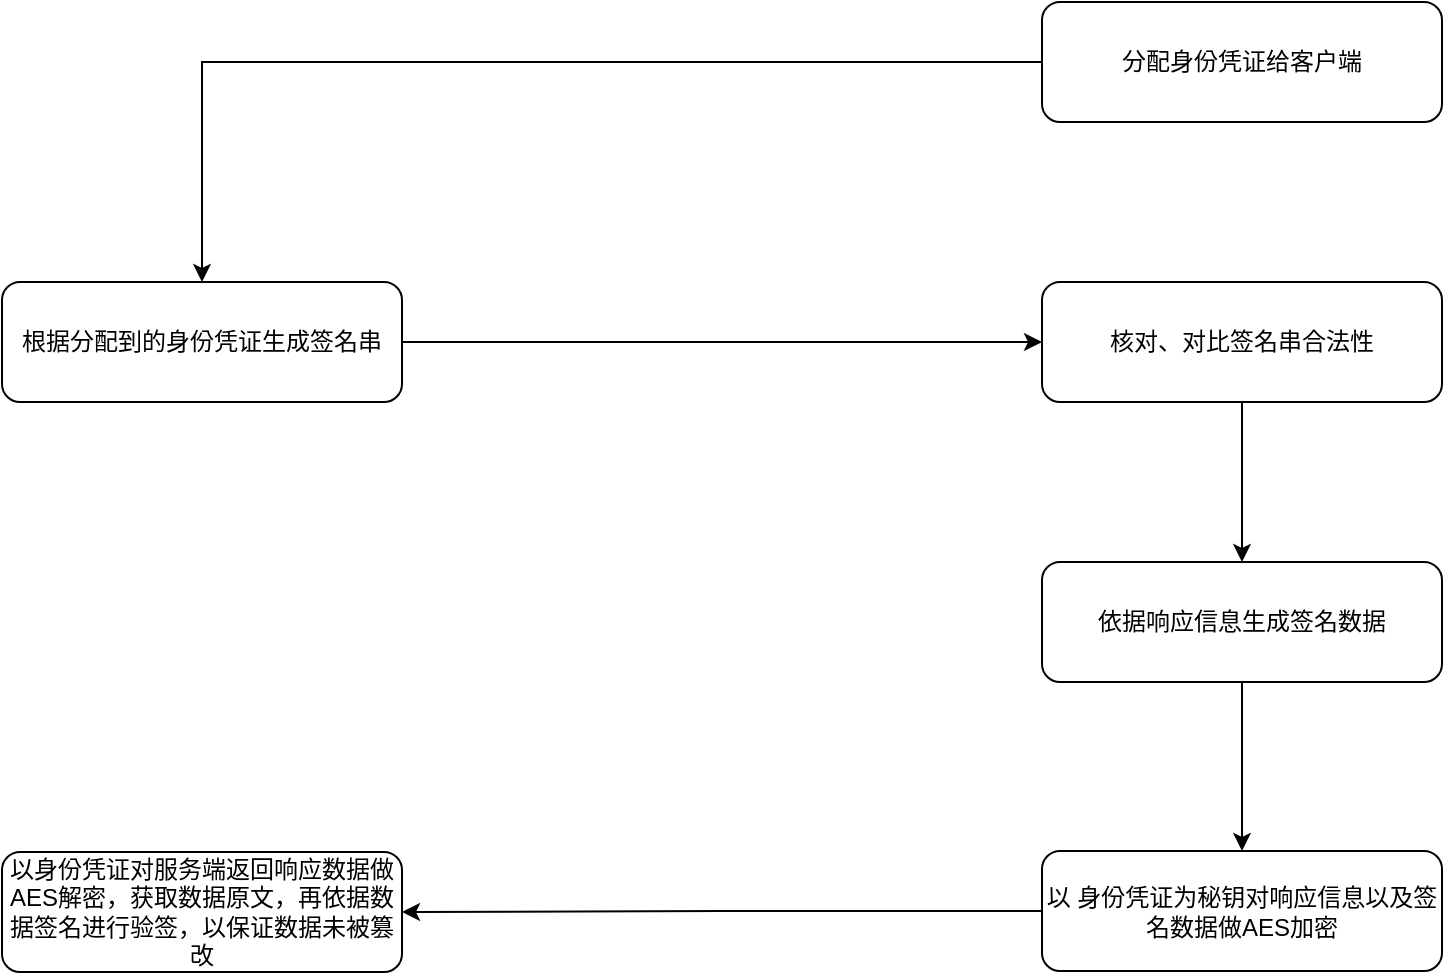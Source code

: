 <mxfile version="13.7.5" type="github">
  <diagram id="hJgu_AVoyQW6g-Lz7i0s" name="第 1 页">
    <mxGraphModel dx="1050" dy="583" grid="1" gridSize="10" guides="1" tooltips="1" connect="1" arrows="1" fold="1" page="1" pageScale="1" pageWidth="827" pageHeight="1169" math="0" shadow="0">
      <root>
        <mxCell id="0" />
        <mxCell id="1" parent="0" />
        <mxCell id="u2UCrwgbtaHFO6TJSOE8-3" style="edgeStyle=orthogonalEdgeStyle;rounded=0;orthogonalLoop=1;jettySize=auto;html=1;entryX=0.5;entryY=0;entryDx=0;entryDy=0;" edge="1" parent="1" source="u2UCrwgbtaHFO6TJSOE8-1" target="u2UCrwgbtaHFO6TJSOE8-2">
          <mxGeometry relative="1" as="geometry" />
        </mxCell>
        <mxCell id="u2UCrwgbtaHFO6TJSOE8-1" value="分配身份凭证给客户端" style="rounded=1;whiteSpace=wrap;html=1;align=center;" vertex="1" parent="1">
          <mxGeometry x="560" y="160" width="200" height="60" as="geometry" />
        </mxCell>
        <mxCell id="u2UCrwgbtaHFO6TJSOE8-5" style="edgeStyle=orthogonalEdgeStyle;rounded=0;orthogonalLoop=1;jettySize=auto;html=1;" edge="1" parent="1" source="u2UCrwgbtaHFO6TJSOE8-2" target="u2UCrwgbtaHFO6TJSOE8-4">
          <mxGeometry relative="1" as="geometry" />
        </mxCell>
        <mxCell id="u2UCrwgbtaHFO6TJSOE8-2" value="根据分配到的身份凭证生成签名串" style="rounded=1;whiteSpace=wrap;html=1;align=center;" vertex="1" parent="1">
          <mxGeometry x="40" y="300" width="200" height="60" as="geometry" />
        </mxCell>
        <mxCell id="u2UCrwgbtaHFO6TJSOE8-8" value="" style="edgeStyle=orthogonalEdgeStyle;rounded=0;orthogonalLoop=1;jettySize=auto;html=1;" edge="1" parent="1" source="u2UCrwgbtaHFO6TJSOE8-4" target="u2UCrwgbtaHFO6TJSOE8-6">
          <mxGeometry relative="1" as="geometry" />
        </mxCell>
        <mxCell id="u2UCrwgbtaHFO6TJSOE8-4" value="核对、对比签名串合法性" style="rounded=1;whiteSpace=wrap;html=1;align=center;" vertex="1" parent="1">
          <mxGeometry x="560" y="300" width="200" height="60" as="geometry" />
        </mxCell>
        <mxCell id="u2UCrwgbtaHFO6TJSOE8-9" value="" style="edgeStyle=orthogonalEdgeStyle;rounded=0;orthogonalLoop=1;jettySize=auto;html=1;" edge="1" parent="1" source="u2UCrwgbtaHFO6TJSOE8-6" target="u2UCrwgbtaHFO6TJSOE8-7">
          <mxGeometry relative="1" as="geometry" />
        </mxCell>
        <mxCell id="u2UCrwgbtaHFO6TJSOE8-6" value="依据响应信息生成签名数据&lt;span style=&quot;color: rgba(0 , 0 , 0 , 0) ; font-family: monospace ; font-size: 0px&quot;&gt;%3CmxGraphModel%3E%3Croot%3E%3CmxCell%20id%3D%220%22%2F%3E%3CmxCell%20id%3D%221%22%20parent%3D%220%22%2F%3E%3CmxCell%20id%3D%222%22%20value%3D%22%E6%A0%B8%E5%AF%B9%E3%80%81%E5%AF%B9%E6%AF%94%E7%AD%BE%E5%90%8D%E4%B8%B2%E5%90%88%E6%B3%95%E6%80%A7%22%20style%3D%22rounded%3D1%3BwhiteSpace%3Dwrap%3Bhtml%3D1%3Balign%3Dcenter%3B%22%20vertex%3D%221%22%20parent%3D%221%22%3E%3CmxGeometry%20x%3D%22560%22%20y%3D%22300%22%20width%3D%22200%22%20height%3D%2260%22%20as%3D%22geometry%22%2F%3E%3C%2FmxCell%3E%3C%2Froot%3E%3C%2FmxGraphModel%3E&lt;/span&gt;" style="rounded=1;whiteSpace=wrap;html=1;align=center;" vertex="1" parent="1">
          <mxGeometry x="560" y="440" width="200" height="60" as="geometry" />
        </mxCell>
        <mxCell id="u2UCrwgbtaHFO6TJSOE8-12" style="edgeStyle=orthogonalEdgeStyle;rounded=0;orthogonalLoop=1;jettySize=auto;html=1;entryX=1;entryY=0.5;entryDx=0;entryDy=0;" edge="1" parent="1" source="u2UCrwgbtaHFO6TJSOE8-7" target="u2UCrwgbtaHFO6TJSOE8-10">
          <mxGeometry relative="1" as="geometry" />
        </mxCell>
        <mxCell id="u2UCrwgbtaHFO6TJSOE8-7" value="以&amp;nbsp;身份凭证为秘钥对响应信息以及签名数据做AES加密" style="rounded=1;whiteSpace=wrap;html=1;align=center;" vertex="1" parent="1">
          <mxGeometry x="560" y="584.5" width="200" height="60" as="geometry" />
        </mxCell>
        <mxCell id="u2UCrwgbtaHFO6TJSOE8-10" value="以身份凭证对服务端返回响应数据做AES解密，获取数据原文，再依据数据签名进行验签，以保证数据未被篡改" style="rounded=1;whiteSpace=wrap;html=1;align=center;" vertex="1" parent="1">
          <mxGeometry x="40" y="585" width="200" height="60" as="geometry" />
        </mxCell>
      </root>
    </mxGraphModel>
  </diagram>
</mxfile>
